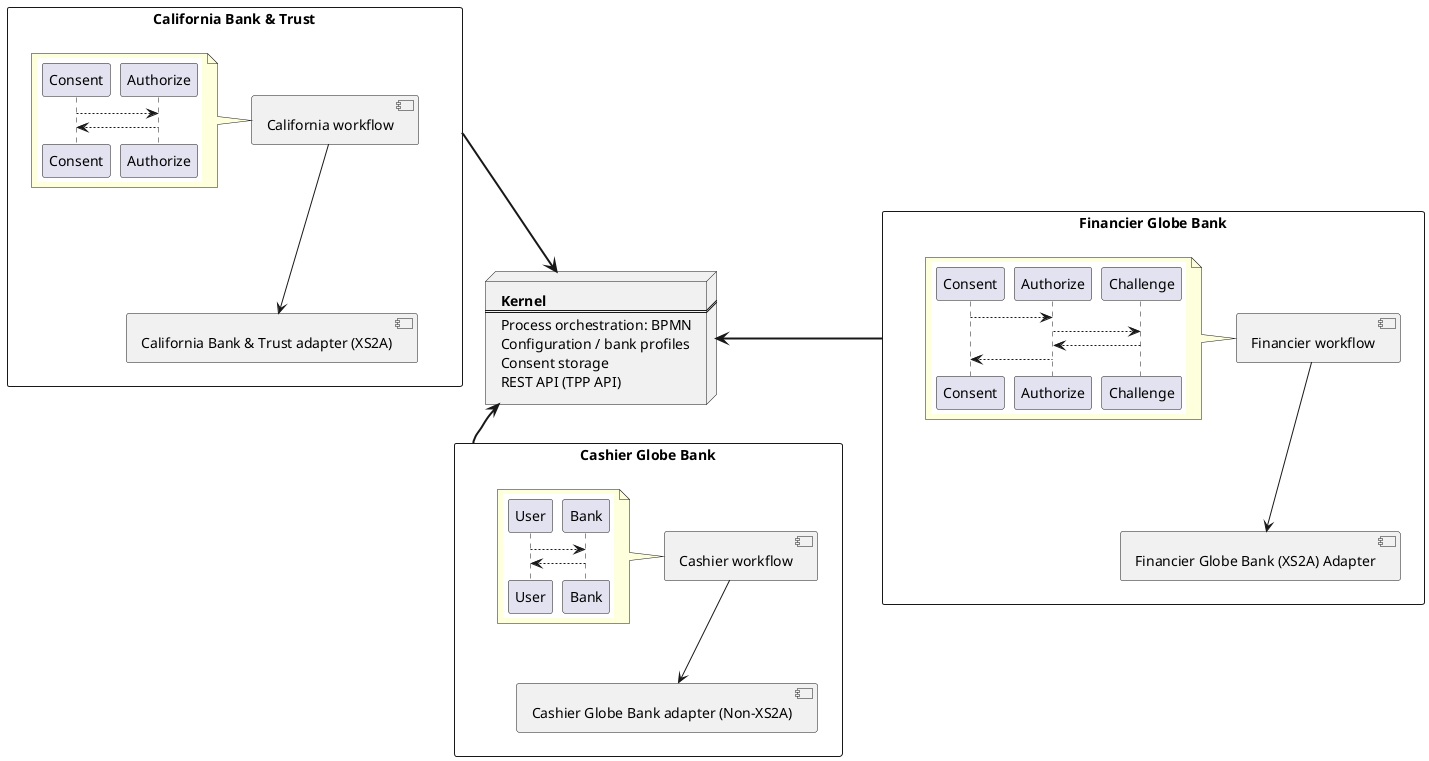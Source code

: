 @startuml

node core [
    <b>Kernel</b>
    ==
    Process orchestration: BPMN
    Configuration / bank profiles
    Consent storage
    REST API (TPP API)
]

rectangle "Financier Globe Bank" as xs2aBank1 {
    component "Financier Globe Bank (XS2A) Adapter" as bank1_adapter
    component "Financier workflow" as workflow1
    note left {
        {{
            Consent --> Authorize
            Authorize --> Challenge
            return
            Authorize --> Consent
        }}
    }
    workflow1 --> bank1_adapter
}

rectangle "California Bank & Trust" as xs2aBank2 {
    component "California Bank & Trust adapter (XS2A)" as bank2_adapter
    component "California workflow" as workflow2
    note left {
        {{
            Consent --> Authorize
            return
        }}
    }
    workflow2 --> bank2_adapter
}

rectangle "Cashier Globe Bank" as bank3 {
    component "Cashier Globe Bank adapter (Non-XS2A)" as bank3_adapter
    component "Cashier workflow" as workflow3
    note left {
        {{
            User --> Bank
            return
        }}
    }
    workflow3 --> bank3_adapter
}

xs2aBank1 =right=> core
xs2aBank2 =down=> core
bank3 =up=> core

@enduml

